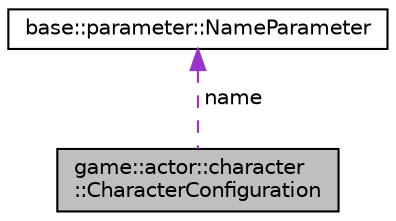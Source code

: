 digraph "game::actor::character::CharacterConfiguration"
{
 // LATEX_PDF_SIZE
  edge [fontname="Helvetica",fontsize="10",labelfontname="Helvetica",labelfontsize="10"];
  node [fontname="Helvetica",fontsize="10",shape=record];
  Node1 [label="game::actor::character\l::CharacterConfiguration",height=0.2,width=0.4,color="black", fillcolor="grey75", style="filled", fontcolor="black",tooltip=" "];
  Node2 -> Node1 [dir="back",color="darkorchid3",fontsize="10",style="dashed",label=" name" ,fontname="Helvetica"];
  Node2 [label="base::parameter::NameParameter",height=0.2,width=0.4,color="black", fillcolor="white", style="filled",URL="$structbase_1_1parameter_1_1_name_parameter.html",tooltip=" "];
}

